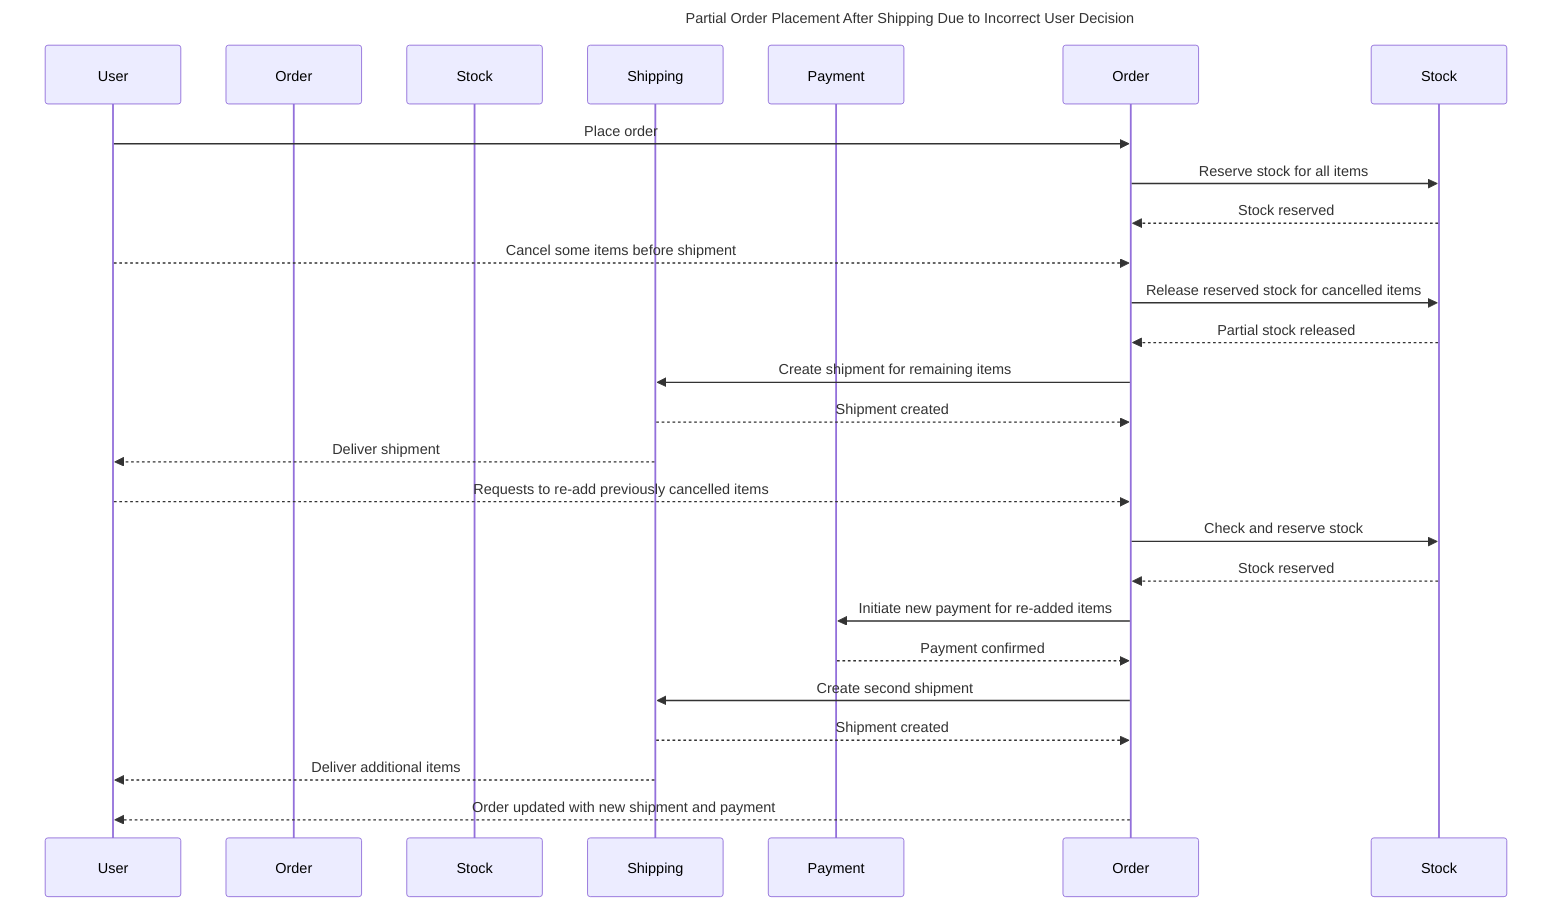 sequenceDiagram
    title Partial Order Placement After Shipping Due to Incorrect User Decision

    participant User
    participant OrderService as Order
    participant Inventory as Stock
    participant Shipping as Shipping
    participant Payment as Payment

    User->>Order: Place order
    Order->>Stock: Reserve stock for all items
    Stock-->>Order: Stock reserved

    User-->>Order: Cancel some items before shipment
    Order->>Stock: Release reserved stock for cancelled items
    Stock-->>Order: Partial stock released

    Order->>Shipping: Create shipment for remaining items
    Shipping-->>Order: Shipment created
    Shipping-->>User: Deliver shipment

    User-->>Order: Requests to re-add previously cancelled items
    Order->>Stock: Check and reserve stock
    Stock-->>Order: Stock reserved

    Order->>Payment: Initiate new payment for re-added items
    Payment-->>Order: Payment confirmed

    Order->>Shipping: Create second shipment
    Shipping-->>Order: Shipment created
    Shipping-->>User: Deliver additional items

    Order-->>User: Order updated with new shipment and payment